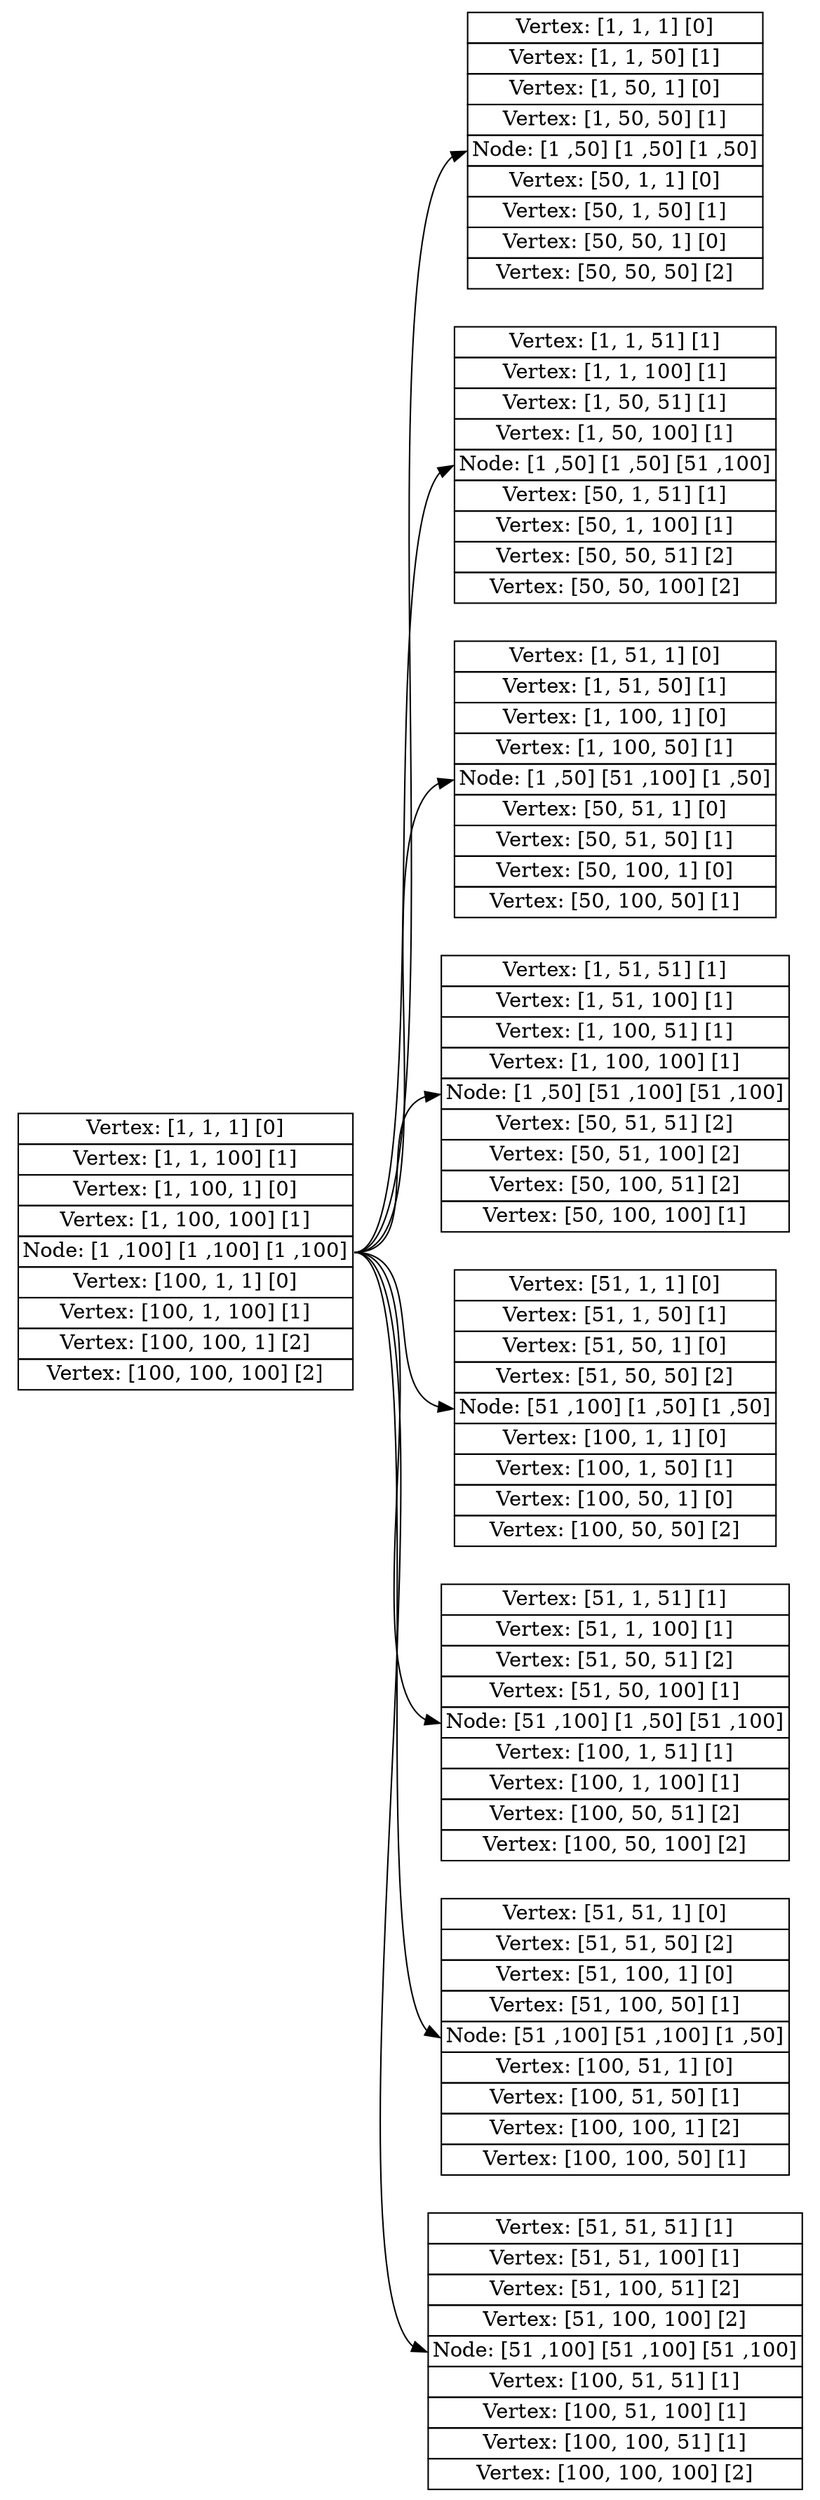 digraph G
{
	node [shape = none];
	rankdir = LR;
	node0
	[
		label = <<table border="0" cellspacing="0">
			       <tr><td port="port0"  border="1" >Vertex: [1, 1, 1] [0]</td></tr>
			       <tr><td port="port1"  border="1" >Vertex: [1, 1, 100] [1]</td></tr>
			       <tr><td port="port2"  border="1" >Vertex: [1, 100, 1] [0]</td></tr>
			       <tr><td port="port3"  border="1" >Vertex: [1, 100, 100] [1]</td></tr>
			       <tr><td port="port4"  border="1" >Node: [1 ,100] [1 ,100] [1 ,100]</td></tr>
			       <tr><td port="port5"  border="1" >Vertex: [100, 1, 1] [0]</td></tr>
			       <tr><td port="port6"  border="1" >Vertex: [100, 1, 100] [1]</td></tr>
			       <tr><td port="port7"  border="1" >Vertex: [100, 100, 1] [2]</td></tr>
			       <tr><td port="port8"  border="1" >Vertex: [100, 100, 100] [2]</td></tr>
	        </table>>
	]
	node1
	[
		label = <<table border="0" cellspacing="0">
			       <tr><td port="port0"  border="1" >Vertex: [1, 1, 1] [0]</td></tr>
			       <tr><td port="port1"  border="1" >Vertex: [1, 1, 50] [1]</td></tr>
			       <tr><td port="port2"  border="1" >Vertex: [1, 50, 1] [0]</td></tr>
			       <tr><td port="port3"  border="1" >Vertex: [1, 50, 50] [1]</td></tr>
			       <tr><td port="port4"  border="1" >Node: [1 ,50] [1 ,50] [1 ,50]</td></tr>
			       <tr><td port="port5"  border="1" >Vertex: [50, 1, 1] [0]</td></tr>
			       <tr><td port="port6"  border="1" >Vertex: [50, 1, 50] [1]</td></tr>
			       <tr><td port="port7"  border="1" >Vertex: [50, 50, 1] [0]</td></tr>
			       <tr><td port="port8"  border="1" >Vertex: [50, 50, 50] [2]</td></tr>
	        </table>>
	]
	node0:port4 -> node1:port4
	node2
	[
		label = <<table border="0" cellspacing="0">
			       <tr><td port="port0"  border="1" >Vertex: [1, 1, 51] [1]</td></tr>
			       <tr><td port="port1"  border="1" >Vertex: [1, 1, 100] [1]</td></tr>
			       <tr><td port="port2"  border="1" >Vertex: [1, 50, 51] [1]</td></tr>
			       <tr><td port="port3"  border="1" >Vertex: [1, 50, 100] [1]</td></tr>
			       <tr><td port="port4"  border="1" >Node: [1 ,50] [1 ,50] [51 ,100]</td></tr>
			       <tr><td port="port5"  border="1" >Vertex: [50, 1, 51] [1]</td></tr>
			       <tr><td port="port6"  border="1" >Vertex: [50, 1, 100] [1]</td></tr>
			       <tr><td port="port7"  border="1" >Vertex: [50, 50, 51] [2]</td></tr>
			       <tr><td port="port8"  border="1" >Vertex: [50, 50, 100] [2]</td></tr>
	        </table>>
	]
	node0:port4 -> node2:port4
	node3
	[
		label = <<table border="0" cellspacing="0">
			       <tr><td port="port0"  border="1" >Vertex: [1, 51, 1] [0]</td></tr>
			       <tr><td port="port1"  border="1" >Vertex: [1, 51, 50] [1]</td></tr>
			       <tr><td port="port2"  border="1" >Vertex: [1, 100, 1] [0]</td></tr>
			       <tr><td port="port3"  border="1" >Vertex: [1, 100, 50] [1]</td></tr>
			       <tr><td port="port4"  border="1" >Node: [1 ,50] [51 ,100] [1 ,50]</td></tr>
			       <tr><td port="port5"  border="1" >Vertex: [50, 51, 1] [0]</td></tr>
			       <tr><td port="port6"  border="1" >Vertex: [50, 51, 50] [1]</td></tr>
			       <tr><td port="port7"  border="1" >Vertex: [50, 100, 1] [0]</td></tr>
			       <tr><td port="port8"  border="1" >Vertex: [50, 100, 50] [1]</td></tr>
	        </table>>
	]
	node0:port4 -> node3:port4
	node4
	[
		label = <<table border="0" cellspacing="0">
			       <tr><td port="port0"  border="1" >Vertex: [1, 51, 51] [1]</td></tr>
			       <tr><td port="port1"  border="1" >Vertex: [1, 51, 100] [1]</td></tr>
			       <tr><td port="port2"  border="1" >Vertex: [1, 100, 51] [1]</td></tr>
			       <tr><td port="port3"  border="1" >Vertex: [1, 100, 100] [1]</td></tr>
			       <tr><td port="port4"  border="1" >Node: [1 ,50] [51 ,100] [51 ,100]</td></tr>
			       <tr><td port="port5"  border="1" >Vertex: [50, 51, 51] [2]</td></tr>
			       <tr><td port="port6"  border="1" >Vertex: [50, 51, 100] [2]</td></tr>
			       <tr><td port="port7"  border="1" >Vertex: [50, 100, 51] [2]</td></tr>
			       <tr><td port="port8"  border="1" >Vertex: [50, 100, 100] [1]</td></tr>
	        </table>>
	]
	node0:port4 -> node4:port4
	node5
	[
		label = <<table border="0" cellspacing="0">
			       <tr><td port="port0"  border="1" >Vertex: [51, 1, 1] [0]</td></tr>
			       <tr><td port="port1"  border="1" >Vertex: [51, 1, 50] [1]</td></tr>
			       <tr><td port="port2"  border="1" >Vertex: [51, 50, 1] [0]</td></tr>
			       <tr><td port="port3"  border="1" >Vertex: [51, 50, 50] [2]</td></tr>
			       <tr><td port="port4"  border="1" >Node: [51 ,100] [1 ,50] [1 ,50]</td></tr>
			       <tr><td port="port5"  border="1" >Vertex: [100, 1, 1] [0]</td></tr>
			       <tr><td port="port6"  border="1" >Vertex: [100, 1, 50] [1]</td></tr>
			       <tr><td port="port7"  border="1" >Vertex: [100, 50, 1] [0]</td></tr>
			       <tr><td port="port8"  border="1" >Vertex: [100, 50, 50] [2]</td></tr>
	        </table>>
	]
	node0:port4 -> node5:port4
	node6
	[
		label = <<table border="0" cellspacing="0">
			       <tr><td port="port0"  border="1" >Vertex: [51, 1, 51] [1]</td></tr>
			       <tr><td port="port1"  border="1" >Vertex: [51, 1, 100] [1]</td></tr>
			       <tr><td port="port2"  border="1" >Vertex: [51, 50, 51] [2]</td></tr>
			       <tr><td port="port3"  border="1" >Vertex: [51, 50, 100] [1]</td></tr>
			       <tr><td port="port4"  border="1" >Node: [51 ,100] [1 ,50] [51 ,100]</td></tr>
			       <tr><td port="port5"  border="1" >Vertex: [100, 1, 51] [1]</td></tr>
			       <tr><td port="port6"  border="1" >Vertex: [100, 1, 100] [1]</td></tr>
			       <tr><td port="port7"  border="1" >Vertex: [100, 50, 51] [2]</td></tr>
			       <tr><td port="port8"  border="1" >Vertex: [100, 50, 100] [2]</td></tr>
	        </table>>
	]
	node0:port4 -> node6:port4
	node7
	[
		label = <<table border="0" cellspacing="0">
			       <tr><td port="port0"  border="1" >Vertex: [51, 51, 1] [0]</td></tr>
			       <tr><td port="port1"  border="1" >Vertex: [51, 51, 50] [2]</td></tr>
			       <tr><td port="port2"  border="1" >Vertex: [51, 100, 1] [0]</td></tr>
			       <tr><td port="port3"  border="1" >Vertex: [51, 100, 50] [1]</td></tr>
			       <tr><td port="port4"  border="1" >Node: [51 ,100] [51 ,100] [1 ,50]</td></tr>
			       <tr><td port="port5"  border="1" >Vertex: [100, 51, 1] [0]</td></tr>
			       <tr><td port="port6"  border="1" >Vertex: [100, 51, 50] [1]</td></tr>
			       <tr><td port="port7"  border="1" >Vertex: [100, 100, 1] [2]</td></tr>
			       <tr><td port="port8"  border="1" >Vertex: [100, 100, 50] [1]</td></tr>
	        </table>>
	]
	node0:port4 -> node7:port4
	node8
	[
		label = <<table border="0" cellspacing="0">
			       <tr><td port="port0"  border="1" >Vertex: [51, 51, 51] [1]</td></tr>
			       <tr><td port="port1"  border="1" >Vertex: [51, 51, 100] [1]</td></tr>
			       <tr><td port="port2"  border="1" >Vertex: [51, 100, 51] [2]</td></tr>
			       <tr><td port="port3"  border="1" >Vertex: [51, 100, 100] [2]</td></tr>
			       <tr><td port="port4"  border="1" >Node: [51 ,100] [51 ,100] [51 ,100]</td></tr>
			       <tr><td port="port5"  border="1" >Vertex: [100, 51, 51] [1]</td></tr>
			       <tr><td port="port6"  border="1" >Vertex: [100, 51, 100] [1]</td></tr>
			       <tr><td port="port7"  border="1" >Vertex: [100, 100, 51] [1]</td></tr>
			       <tr><td port="port8"  border="1" >Vertex: [100, 100, 100] [2]</td></tr>
	        </table>>
	]
	node0:port4 -> node8:port4
}
